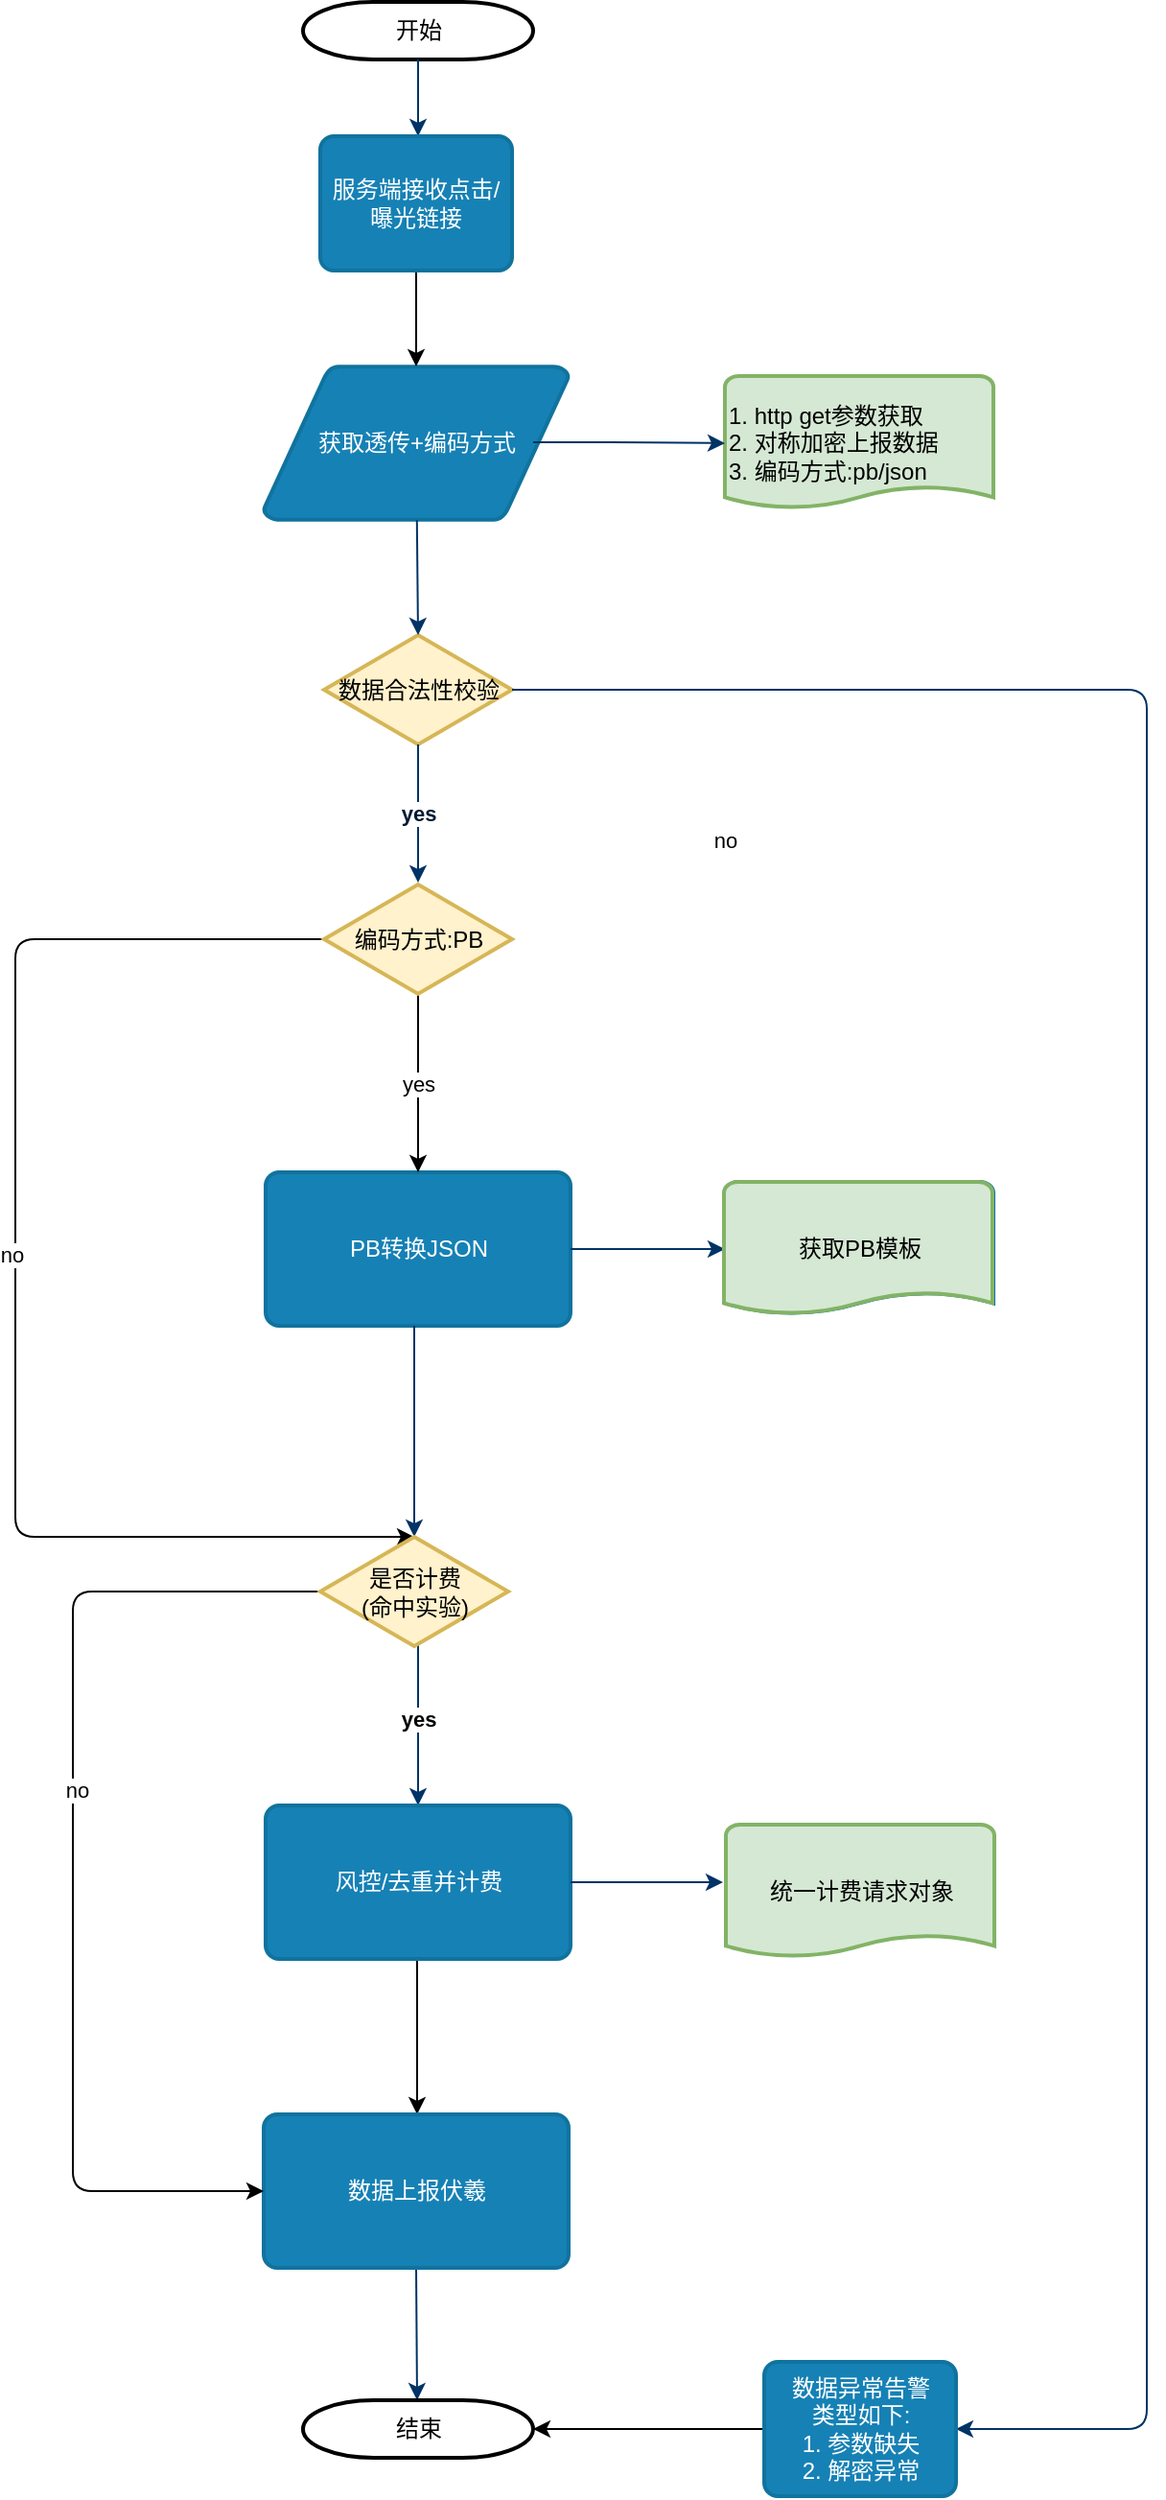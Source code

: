 <mxfile version="14.7.8" type="github">
  <diagram id="6a731a19-8d31-9384-78a2-239565b7b9f0" name="Page-1">
    <mxGraphModel dx="1422" dy="882" grid="1" gridSize="10" guides="1" tooltips="1" connect="1" arrows="1" fold="1" page="1" pageScale="1" pageWidth="1169" pageHeight="827" background="none" math="0" shadow="0">
      <root>
        <mxCell id="0" />
        <mxCell id="1" parent="0" />
        <mxCell id="2" value="开始" style="shape=mxgraph.flowchart.terminator;strokeWidth=2;gradientColor=none;gradientDirection=north;fontStyle=0;html=1;" parent="1" vertex="1">
          <mxGeometry x="260" y="60" width="120" height="30" as="geometry" />
        </mxCell>
        <mxCell id="4" value="PB转换JSON" style="rounded=1;whiteSpace=wrap;html=1;absoluteArcSize=1;arcSize=14;strokeWidth=2;fillColor=#1681B5;fontColor=#FFFFFF;strokeColor=#10739E;" parent="1" vertex="1">
          <mxGeometry x="240.5" y="670" width="159" height="80" as="geometry" />
        </mxCell>
        <mxCell id="5" value="获取透传+编码方式" style="shape=mxgraph.flowchart.data;strokeWidth=2;gradientDirection=north;fontStyle=0;html=1;strokeColor=#10739e;fillColor=#1681B5;fontColor=#FFFFFF;" parent="1" vertex="1">
          <mxGeometry x="239.5" y="250" width="159" height="80" as="geometry" />
        </mxCell>
        <mxCell id="6" value="数据合法性校验" style="shape=mxgraph.flowchart.decision;strokeWidth=2;gradientDirection=north;fontStyle=0;html=1;strokeColor=#d6b656;fillColor=#fff2cc;" parent="1" vertex="1">
          <mxGeometry x="271" y="390" width="98" height="57" as="geometry" />
        </mxCell>
        <mxCell id="7" style="fontStyle=1;strokeColor=#003366;strokeWidth=1;html=1;" parent="1" source="2" edge="1">
          <mxGeometry relative="1" as="geometry">
            <mxPoint x="320" y="130" as="targetPoint" />
          </mxGeometry>
        </mxCell>
        <mxCell id="9" style="entryX=0.5;entryY=0;entryPerimeter=0;fontStyle=1;strokeColor=#003366;strokeWidth=1;html=1;" parent="1" source="5" target="6" edge="1">
          <mxGeometry relative="1" as="geometry" />
        </mxCell>
        <mxCell id="10" value="" style="edgeStyle=elbowEdgeStyle;elbow=horizontal;exitX=1;exitY=0.5;exitPerimeter=0;fontStyle=1;strokeColor=#003366;strokeWidth=1;html=1;entryX=1;entryY=0.5;entryDx=0;entryDy=0;" parent="1" source="6" target="VklB-e8Y3t3cmcgqewh2-28" edge="1">
          <mxGeometry x="381" y="28.5" width="100" height="100" as="geometry">
            <mxPoint x="750" y="447" as="sourcePoint" />
            <mxPoint x="600" y="980" as="targetPoint" />
            <Array as="points">
              <mxPoint x="700" y="970" />
              <mxPoint x="730" y="960" />
              <mxPoint x="660" y="970" />
              <mxPoint x="750" y="820" />
              <mxPoint x="490" y="970" />
              <mxPoint x="720" y="820" />
            </Array>
          </mxGeometry>
        </mxCell>
        <mxCell id="VklB-e8Y3t3cmcgqewh2-35" value="no" style="edgeLabel;html=1;align=center;verticalAlign=middle;resizable=0;points=[];" vertex="1" connectable="0" parent="10">
          <mxGeometry relative="1" as="geometry">
            <mxPoint x="-220" y="-259" as="offset" />
          </mxGeometry>
        </mxCell>
        <mxCell id="12" value="yes" style="edgeStyle=elbowEdgeStyle;elbow=horizontal;fontColor=#001933;fontStyle=1;strokeColor=#003366;strokeWidth=1;html=1;" parent="1" source="6" edge="1">
          <mxGeometry width="100" height="100" as="geometry">
            <mxPoint y="100" as="sourcePoint" />
            <mxPoint x="320" y="519" as="targetPoint" />
          </mxGeometry>
        </mxCell>
        <mxCell id="15" value="联投广告位需要后续&lt;br&gt;考虑拆解" style="shape=mxgraph.flowchart.document;strokeWidth=2;gradientDirection=north;fontStyle=0;html=1;fillColor=#b1ddf0;strokeColor=#10739e;" parent="1" vertex="1">
          <mxGeometry x="480" y="675" width="140" height="70" as="geometry" />
        </mxCell>
        <mxCell id="16" value="" style="edgeStyle=elbowEdgeStyle;elbow=horizontal;fontStyle=1;strokeColor=#003366;strokeWidth=1;html=1;exitX=1;exitY=0.5;exitDx=0;exitDy=0;" parent="1" target="15" edge="1" source="4">
          <mxGeometry y="160" width="100" height="100" as="geometry">
            <mxPoint x="420" y="710" as="sourcePoint" />
            <mxPoint x="100" y="160" as="targetPoint" />
          </mxGeometry>
        </mxCell>
        <mxCell id="17" value="" style="edgeStyle=elbowEdgeStyle;elbow=horizontal;fontStyle=1;strokeColor=#003366;strokeWidth=1;html=1;entryX=0.5;entryY=0;entryDx=0;entryDy=0;entryPerimeter=0;" parent="1" source="4" target="VklB-e8Y3t3cmcgqewh2-36" edge="1">
          <mxGeometry y="200" width="100" height="100" as="geometry">
            <mxPoint y="300" as="sourcePoint" />
            <mxPoint x="320" y="840" as="targetPoint" />
          </mxGeometry>
        </mxCell>
        <mxCell id="21" value="yes" style="edgeStyle=elbowEdgeStyle;elbow=horizontal;fontStyle=1;strokeColor=#003366;strokeWidth=1;html=1;entryX=0.5;entryY=0;entryDx=0;entryDy=0;" parent="1" edge="1">
          <mxGeometry y="200" width="100" height="100" as="geometry">
            <mxPoint x="320" y="910" as="sourcePoint" />
            <mxPoint x="320" y="1000" as="targetPoint" />
          </mxGeometry>
        </mxCell>
        <mxCell id="25" value="" style="edgeStyle=elbowEdgeStyle;elbow=horizontal;exitX=0.5;exitY=1;fontStyle=1;strokeColor=#003366;strokeWidth=1;html=1;exitDx=0;exitDy=0;entryX=0.5;entryY=0;entryDx=0;entryDy=0;entryPerimeter=0;" parent="1" source="noWKgFkb6oJTjKW2lA6C-78" edge="1" target="noWKgFkb6oJTjKW2lA6C-72">
          <mxGeometry x="-15" y="199" width="100" height="100" as="geometry">
            <mxPoint x="320" y="1080" as="sourcePoint" />
            <mxPoint x="320" y="1160" as="targetPoint" />
          </mxGeometry>
        </mxCell>
        <mxCell id="noWKgFkb6oJTjKW2lA6C-72" value="结束" style="shape=mxgraph.flowchart.terminator;strokeWidth=2;gradientColor=none;gradientDirection=north;fontStyle=0;html=1;" parent="1" vertex="1">
          <mxGeometry x="260" y="1310" width="120" height="30" as="geometry" />
        </mxCell>
        <mxCell id="VklB-e8Y3t3cmcgqewh2-39" style="edgeStyle=elbowEdgeStyle;rounded=1;orthogonalLoop=1;jettySize=auto;html=1;" edge="1" parent="1" source="noWKgFkb6oJTjKW2lA6C-77" target="noWKgFkb6oJTjKW2lA6C-78">
          <mxGeometry relative="1" as="geometry" />
        </mxCell>
        <mxCell id="noWKgFkb6oJTjKW2lA6C-77" value="风控/去重并计费" style="rounded=1;whiteSpace=wrap;html=1;absoluteArcSize=1;arcSize=14;strokeWidth=2;fillColor=#1681B5;fontColor=#FFFFFF;strokeColor=#10739E;" parent="1" vertex="1">
          <mxGeometry x="240.5" y="1000" width="159" height="80" as="geometry" />
        </mxCell>
        <mxCell id="noWKgFkb6oJTjKW2lA6C-79" value="获取PB模板" style="shape=mxgraph.flowchart.document;strokeWidth=2;gradientDirection=north;fontStyle=0;html=1;strokeColor=#82b366;fillColor=#d5e8d4;" parent="1" vertex="1">
          <mxGeometry x="479.5" y="675" width="140" height="70" as="geometry" />
        </mxCell>
        <mxCell id="O3qQAeO-0DIFtZuH8M05-53" value="" style="edgeStyle=orthogonalEdgeStyle;rounded=0;orthogonalLoop=1;jettySize=auto;html=1;exitX=0.5;exitY=1;exitDx=0;exitDy=0;" parent="1" source="O3qQAeO-0DIFtZuH8M05-52" target="5" edge="1">
          <mxGeometry relative="1" as="geometry">
            <mxPoint x="320" y="225" as="sourcePoint" />
          </mxGeometry>
        </mxCell>
        <mxCell id="O3qQAeO-0DIFtZuH8M05-52" value="&lt;span&gt;服务端接收点击/曝光链接&lt;/span&gt;" style="rounded=1;whiteSpace=wrap;html=1;absoluteArcSize=1;arcSize=14;strokeWidth=2;fillColor=#1681B5;fontColor=#FFFFFF;strokeColor=#10739E;" parent="1" vertex="1">
          <mxGeometry x="269" y="130" width="100" height="70" as="geometry" />
        </mxCell>
        <mxCell id="noWKgFkb6oJTjKW2lA6C-78" value="数据上报伏羲" style="rounded=1;whiteSpace=wrap;html=1;absoluteArcSize=1;arcSize=14;strokeWidth=2;fillColor=#1681B5;fontColor=#FFFFFF;strokeColor=#10739E;" parent="1" vertex="1">
          <mxGeometry x="239.5" y="1161" width="159" height="80" as="geometry" />
        </mxCell>
        <mxCell id="O3qQAeO-0DIFtZuH8M05-56" value="统一计费请求对象" style="shape=mxgraph.flowchart.document;strokeWidth=2;gradientDirection=north;fontStyle=0;html=1;strokeColor=#82b366;fillColor=#d5e8d4;" parent="1" vertex="1">
          <mxGeometry x="480.5" y="1010" width="140" height="70" as="geometry" />
        </mxCell>
        <mxCell id="O3qQAeO-0DIFtZuH8M05-58" value="" style="edgeStyle=elbowEdgeStyle;elbow=horizontal;fontStyle=1;strokeColor=#003366;strokeWidth=1;html=1;exitX=1;exitY=0.5;exitDx=0;exitDy=0;" parent="1" edge="1" source="noWKgFkb6oJTjKW2lA6C-77">
          <mxGeometry x="-1" y="379.5" width="100" height="100" as="geometry">
            <mxPoint x="399" y="929.5" as="sourcePoint" />
            <mxPoint x="479" y="1040" as="targetPoint" />
            <Array as="points">
              <mxPoint x="439" y="1219.5" />
            </Array>
          </mxGeometry>
        </mxCell>
        <mxCell id="VklB-e8Y3t3cmcgqewh2-25" value="1. http get参数获取&lt;br&gt;2. 对称加密上报数据&lt;br&gt;3. 编码方式:pb/json" style="shape=mxgraph.flowchart.document;strokeWidth=2;gradientDirection=north;fontStyle=0;html=1;strokeColor=#82b366;fillColor=#d5e8d4;align=left;" vertex="1" parent="1">
          <mxGeometry x="480" y="255" width="140" height="70" as="geometry" />
        </mxCell>
        <mxCell id="VklB-e8Y3t3cmcgqewh2-27" value="" style="edgeStyle=elbowEdgeStyle;elbow=horizontal;fontStyle=1;strokeColor=#003366;strokeWidth=1;html=1;entryX=0;entryY=0.5;entryDx=0;entryDy=0;entryPerimeter=0;" edge="1" parent="1" target="VklB-e8Y3t3cmcgqewh2-25">
          <mxGeometry x="-20" y="-260.5" width="100" height="100" as="geometry">
            <mxPoint x="380" y="289.5" as="sourcePoint" />
            <mxPoint x="460" y="289.5" as="targetPoint" />
          </mxGeometry>
        </mxCell>
        <mxCell id="VklB-e8Y3t3cmcgqewh2-29" style="edgeStyle=orthogonalEdgeStyle;rounded=0;orthogonalLoop=1;jettySize=auto;html=1;entryX=1;entryY=0.5;entryDx=0;entryDy=0;entryPerimeter=0;" edge="1" parent="1" source="VklB-e8Y3t3cmcgqewh2-28" target="noWKgFkb6oJTjKW2lA6C-72">
          <mxGeometry relative="1" as="geometry" />
        </mxCell>
        <mxCell id="VklB-e8Y3t3cmcgqewh2-28" value="数据异常告警&lt;br&gt;类型如下:&lt;br&gt;1. 参数缺失&lt;br&gt;2. 解密异常" style="rounded=1;whiteSpace=wrap;html=1;absoluteArcSize=1;arcSize=14;strokeWidth=2;fillColor=#1681B5;fontColor=#FFFFFF;strokeColor=#10739E;" vertex="1" parent="1">
          <mxGeometry x="500.5" y="1290" width="100" height="70" as="geometry" />
        </mxCell>
        <mxCell id="VklB-e8Y3t3cmcgqewh2-31" value="yes" style="edgeStyle=orthogonalEdgeStyle;rounded=0;orthogonalLoop=1;jettySize=auto;html=1;" edge="1" parent="1" source="VklB-e8Y3t3cmcgqewh2-30" target="4">
          <mxGeometry relative="1" as="geometry" />
        </mxCell>
        <mxCell id="VklB-e8Y3t3cmcgqewh2-33" style="edgeStyle=elbowEdgeStyle;orthogonalLoop=1;jettySize=auto;html=1;rounded=1;entryX=0.5;entryY=0;entryDx=0;entryDy=0;entryPerimeter=0;" edge="1" parent="1" source="VklB-e8Y3t3cmcgqewh2-30" target="VklB-e8Y3t3cmcgqewh2-36">
          <mxGeometry relative="1" as="geometry">
            <mxPoint x="271" y="820" as="targetPoint" />
            <Array as="points">
              <mxPoint x="110" y="720" />
            </Array>
          </mxGeometry>
        </mxCell>
        <mxCell id="VklB-e8Y3t3cmcgqewh2-34" value="no" style="edgeLabel;html=1;align=center;verticalAlign=middle;resizable=0;points=[];" vertex="1" connectable="0" parent="VklB-e8Y3t3cmcgqewh2-33">
          <mxGeometry x="-0.046" y="-2" relative="1" as="geometry">
            <mxPoint y="1" as="offset" />
          </mxGeometry>
        </mxCell>
        <mxCell id="VklB-e8Y3t3cmcgqewh2-30" value="编码方式:PB" style="shape=mxgraph.flowchart.decision;strokeWidth=2;gradientDirection=north;fontStyle=0;html=1;strokeColor=#d6b656;fillColor=#fff2cc;" vertex="1" parent="1">
          <mxGeometry x="271" y="520" width="98" height="57" as="geometry" />
        </mxCell>
        <mxCell id="VklB-e8Y3t3cmcgqewh2-37" style="edgeStyle=elbowEdgeStyle;rounded=1;orthogonalLoop=1;jettySize=auto;html=1;" edge="1" parent="1" source="VklB-e8Y3t3cmcgqewh2-36" target="noWKgFkb6oJTjKW2lA6C-78">
          <mxGeometry relative="1" as="geometry">
            <Array as="points">
              <mxPoint x="140" y="1040" />
            </Array>
          </mxGeometry>
        </mxCell>
        <mxCell id="VklB-e8Y3t3cmcgqewh2-38" value="no" style="edgeLabel;html=1;align=center;verticalAlign=middle;resizable=0;points=[];" vertex="1" connectable="0" parent="VklB-e8Y3t3cmcgqewh2-37">
          <mxGeometry x="-0.144" y="2" relative="1" as="geometry">
            <mxPoint y="1" as="offset" />
          </mxGeometry>
        </mxCell>
        <mxCell id="VklB-e8Y3t3cmcgqewh2-36" value="是否计费&lt;br&gt;(命中实验)" style="shape=mxgraph.flowchart.decision;strokeWidth=2;gradientDirection=north;fontStyle=0;html=1;strokeColor=#d6b656;fillColor=#fff2cc;" vertex="1" parent="1">
          <mxGeometry x="269" y="860" width="98" height="57" as="geometry" />
        </mxCell>
      </root>
    </mxGraphModel>
  </diagram>
</mxfile>
